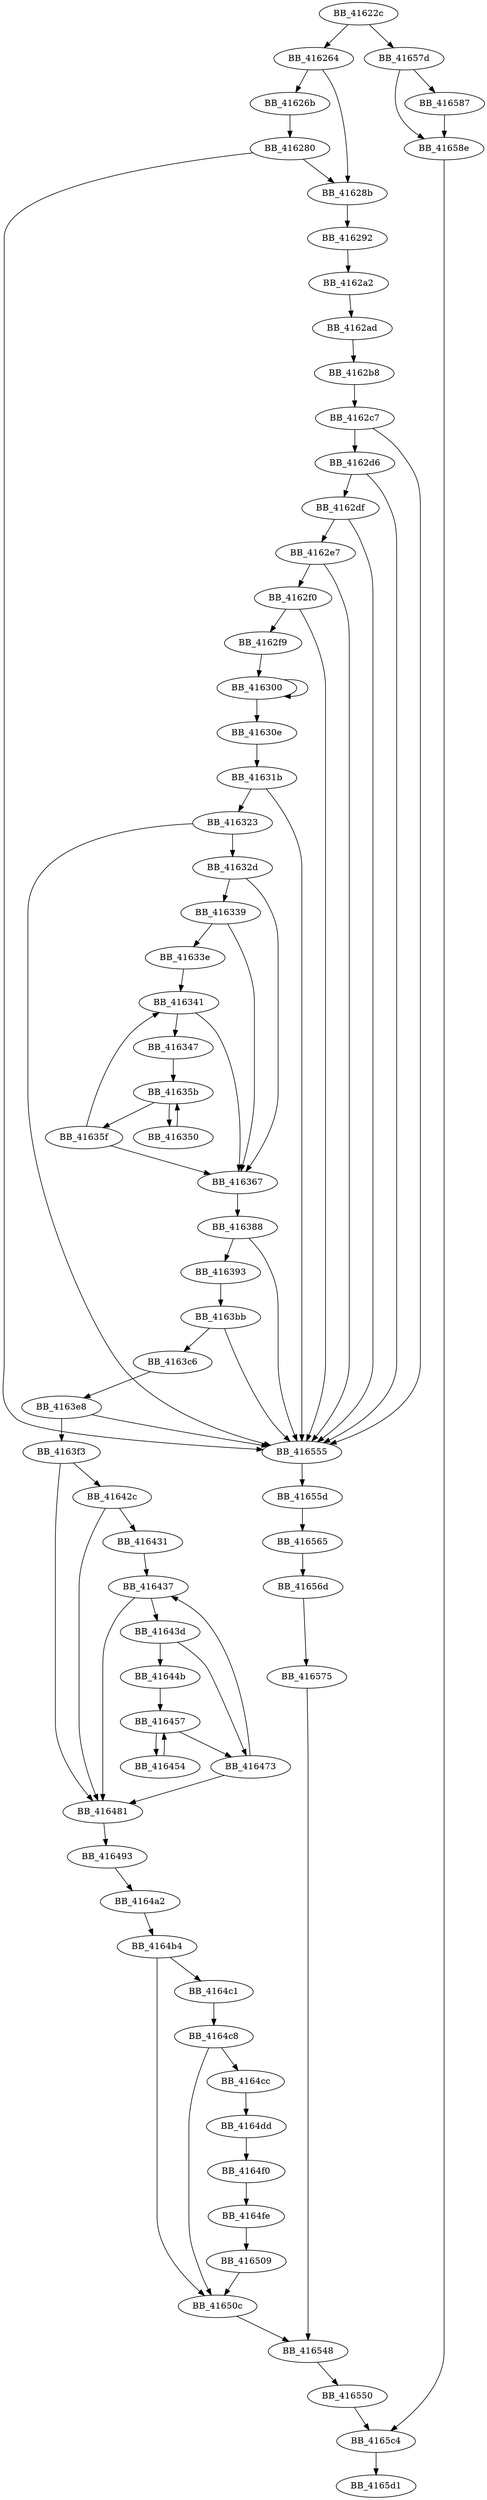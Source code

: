 DiGraph ___init_ctype{
BB_41622c->BB_416264
BB_41622c->BB_41657d
BB_416264->BB_41626b
BB_416264->BB_41628b
BB_41626b->BB_416280
BB_416280->BB_41628b
BB_416280->BB_416555
BB_41628b->BB_416292
BB_416292->BB_4162a2
BB_4162a2->BB_4162ad
BB_4162ad->BB_4162b8
BB_4162b8->BB_4162c7
BB_4162c7->BB_4162d6
BB_4162c7->BB_416555
BB_4162d6->BB_4162df
BB_4162d6->BB_416555
BB_4162df->BB_4162e7
BB_4162df->BB_416555
BB_4162e7->BB_4162f0
BB_4162e7->BB_416555
BB_4162f0->BB_4162f9
BB_4162f0->BB_416555
BB_4162f9->BB_416300
BB_416300->BB_416300
BB_416300->BB_41630e
BB_41630e->BB_41631b
BB_41631b->BB_416323
BB_41631b->BB_416555
BB_416323->BB_41632d
BB_416323->BB_416555
BB_41632d->BB_416339
BB_41632d->BB_416367
BB_416339->BB_41633e
BB_416339->BB_416367
BB_41633e->BB_416341
BB_416341->BB_416347
BB_416341->BB_416367
BB_416347->BB_41635b
BB_416350->BB_41635b
BB_41635b->BB_416350
BB_41635b->BB_41635f
BB_41635f->BB_416341
BB_41635f->BB_416367
BB_416367->BB_416388
BB_416388->BB_416393
BB_416388->BB_416555
BB_416393->BB_4163bb
BB_4163bb->BB_4163c6
BB_4163bb->BB_416555
BB_4163c6->BB_4163e8
BB_4163e8->BB_4163f3
BB_4163e8->BB_416555
BB_4163f3->BB_41642c
BB_4163f3->BB_416481
BB_41642c->BB_416431
BB_41642c->BB_416481
BB_416431->BB_416437
BB_416437->BB_41643d
BB_416437->BB_416481
BB_41643d->BB_41644b
BB_41643d->BB_416473
BB_41644b->BB_416457
BB_416454->BB_416457
BB_416457->BB_416454
BB_416457->BB_416473
BB_416473->BB_416437
BB_416473->BB_416481
BB_416481->BB_416493
BB_416493->BB_4164a2
BB_4164a2->BB_4164b4
BB_4164b4->BB_4164c1
BB_4164b4->BB_41650c
BB_4164c1->BB_4164c8
BB_4164c8->BB_4164cc
BB_4164c8->BB_41650c
BB_4164cc->BB_4164dd
BB_4164dd->BB_4164f0
BB_4164f0->BB_4164fe
BB_4164fe->BB_416509
BB_416509->BB_41650c
BB_41650c->BB_416548
BB_416548->BB_416550
BB_416550->BB_4165c4
BB_416555->BB_41655d
BB_41655d->BB_416565
BB_416565->BB_41656d
BB_41656d->BB_416575
BB_416575->BB_416548
BB_41657d->BB_416587
BB_41657d->BB_41658e
BB_416587->BB_41658e
BB_41658e->BB_4165c4
BB_4165c4->BB_4165d1
}
